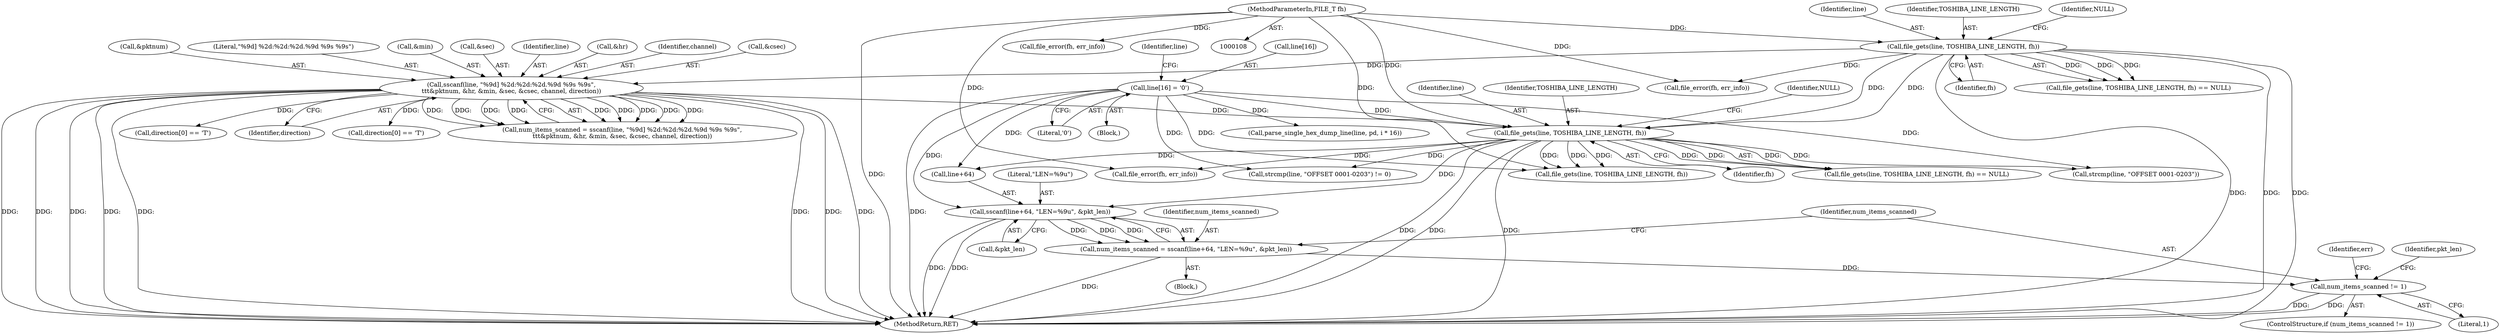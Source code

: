 digraph "0_wireshark_3270dfac43da861c714df76513456b46765ff47f@API" {
"1000234" [label="(Call,sscanf(line+64, \"LEN=%9u\", &pkt_len))"];
"1000222" [label="(Call,line[16] = '\0')"];
"1000198" [label="(Call,file_gets(line, TOSHIBA_LINE_LENGTH, fh))"];
"1000163" [label="(Call,sscanf(line, \"%9d] %2d:%2d:%2d.%9d %9s %9s\",\n\t\t\t&pktnum, &hr, &min, &sec, &csec, channel, direction))"];
"1000137" [label="(Call,file_gets(line, TOSHIBA_LINE_LENGTH, fh))"];
"1000109" [label="(MethodParameterIn,FILE_T fh)"];
"1000232" [label="(Call,num_items_scanned = sscanf(line+64, \"LEN=%9u\", &pkt_len))"];
"1000242" [label="(Call,num_items_scanned != 1)"];
"1000138" [label="(Identifier,line)"];
"1000241" [label="(ControlStructure,if (num_items_scanned != 1))"];
"1000195" [label="(Block,)"];
"1000223" [label="(Call,line[16])"];
"1000228" [label="(Call,strcmp(line, \"OFFSET 0001-0203\"))"];
"1000476" [label="(MethodReturn,RET)"];
"1000207" [label="(Call,file_error(fh, err_info))"];
"1000233" [label="(Identifier,num_items_scanned)"];
"1000430" [label="(Call,file_gets(line, TOSHIBA_LINE_LENGTH, fh))"];
"1000172" [label="(Call,&sec)"];
"1000439" [label="(Call,file_error(fh, err_info))"];
"1000114" [label="(Block,)"];
"1000239" [label="(Call,&pkt_len)"];
"1000232" [label="(Call,num_items_scanned = sscanf(line+64, \"LEN=%9u\", &pkt_len))"];
"1000201" [label="(Identifier,fh)"];
"1000234" [label="(Call,sscanf(line+64, \"LEN=%9u\", &pkt_len))"];
"1000177" [label="(Identifier,direction)"];
"1000146" [label="(Call,file_error(fh, err_info))"];
"1000164" [label="(Identifier,line)"];
"1000168" [label="(Call,&hr)"];
"1000140" [label="(Identifier,fh)"];
"1000248" [label="(Identifier,err)"];
"1000202" [label="(Identifier,NULL)"];
"1000235" [label="(Call,line+64)"];
"1000371" [label="(Call,direction[0] == 'T')"];
"1000242" [label="(Call,num_items_scanned != 1)"];
"1000198" [label="(Call,file_gets(line, TOSHIBA_LINE_LENGTH, fh))"];
"1000238" [label="(Literal,\"LEN=%9u\")"];
"1000176" [label="(Identifier,channel)"];
"1000137" [label="(Call,file_gets(line, TOSHIBA_LINE_LENGTH, fh))"];
"1000161" [label="(Call,num_items_scanned = sscanf(line, \"%9d] %2d:%2d:%2d.%9d %9s %9s\",\n\t\t\t&pktnum, &hr, &min, &sec, &csec, channel, direction))"];
"1000259" [label="(Identifier,pkt_len)"];
"1000199" [label="(Identifier,line)"];
"1000200" [label="(Identifier,TOSHIBA_LINE_LENGTH)"];
"1000174" [label="(Call,&csec)"];
"1000136" [label="(Call,file_gets(line, TOSHIBA_LINE_LENGTH, fh) == NULL)"];
"1000227" [label="(Call,strcmp(line, \"OFFSET 0001-0203\") != 0)"];
"1000197" [label="(Call,file_gets(line, TOSHIBA_LINE_LENGTH, fh) == NULL)"];
"1000139" [label="(Identifier,TOSHIBA_LINE_LENGTH)"];
"1000456" [label="(Call,parse_single_hex_dump_line(line, pd, i * 16))"];
"1000226" [label="(Literal,'\0')"];
"1000229" [label="(Identifier,line)"];
"1000163" [label="(Call,sscanf(line, \"%9d] %2d:%2d:%2d.%9d %9s %9s\",\n\t\t\t&pktnum, &hr, &min, &sec, &csec, channel, direction))"];
"1000109" [label="(MethodParameterIn,FILE_T fh)"];
"1000338" [label="(Call,direction[0] == 'T')"];
"1000244" [label="(Literal,1)"];
"1000166" [label="(Call,&pktnum)"];
"1000141" [label="(Identifier,NULL)"];
"1000243" [label="(Identifier,num_items_scanned)"];
"1000165" [label="(Literal,\"%9d] %2d:%2d:%2d.%9d %9s %9s\")"];
"1000170" [label="(Call,&min)"];
"1000222" [label="(Call,line[16] = '\0')"];
"1000234" -> "1000232"  [label="AST: "];
"1000234" -> "1000239"  [label="CFG: "];
"1000235" -> "1000234"  [label="AST: "];
"1000238" -> "1000234"  [label="AST: "];
"1000239" -> "1000234"  [label="AST: "];
"1000232" -> "1000234"  [label="CFG: "];
"1000234" -> "1000476"  [label="DDG: "];
"1000234" -> "1000476"  [label="DDG: "];
"1000234" -> "1000232"  [label="DDG: "];
"1000234" -> "1000232"  [label="DDG: "];
"1000234" -> "1000232"  [label="DDG: "];
"1000222" -> "1000234"  [label="DDG: "];
"1000198" -> "1000234"  [label="DDG: "];
"1000222" -> "1000195"  [label="AST: "];
"1000222" -> "1000226"  [label="CFG: "];
"1000223" -> "1000222"  [label="AST: "];
"1000226" -> "1000222"  [label="AST: "];
"1000229" -> "1000222"  [label="CFG: "];
"1000222" -> "1000476"  [label="DDG: "];
"1000222" -> "1000198"  [label="DDG: "];
"1000222" -> "1000227"  [label="DDG: "];
"1000222" -> "1000228"  [label="DDG: "];
"1000222" -> "1000235"  [label="DDG: "];
"1000222" -> "1000430"  [label="DDG: "];
"1000222" -> "1000456"  [label="DDG: "];
"1000198" -> "1000197"  [label="AST: "];
"1000198" -> "1000201"  [label="CFG: "];
"1000199" -> "1000198"  [label="AST: "];
"1000200" -> "1000198"  [label="AST: "];
"1000201" -> "1000198"  [label="AST: "];
"1000202" -> "1000198"  [label="CFG: "];
"1000198" -> "1000476"  [label="DDG: "];
"1000198" -> "1000476"  [label="DDG: "];
"1000198" -> "1000476"  [label="DDG: "];
"1000198" -> "1000197"  [label="DDG: "];
"1000198" -> "1000197"  [label="DDG: "];
"1000198" -> "1000197"  [label="DDG: "];
"1000163" -> "1000198"  [label="DDG: "];
"1000137" -> "1000198"  [label="DDG: "];
"1000137" -> "1000198"  [label="DDG: "];
"1000109" -> "1000198"  [label="DDG: "];
"1000198" -> "1000207"  [label="DDG: "];
"1000198" -> "1000227"  [label="DDG: "];
"1000198" -> "1000228"  [label="DDG: "];
"1000198" -> "1000235"  [label="DDG: "];
"1000198" -> "1000430"  [label="DDG: "];
"1000198" -> "1000430"  [label="DDG: "];
"1000198" -> "1000430"  [label="DDG: "];
"1000163" -> "1000161"  [label="AST: "];
"1000163" -> "1000177"  [label="CFG: "];
"1000164" -> "1000163"  [label="AST: "];
"1000165" -> "1000163"  [label="AST: "];
"1000166" -> "1000163"  [label="AST: "];
"1000168" -> "1000163"  [label="AST: "];
"1000170" -> "1000163"  [label="AST: "];
"1000172" -> "1000163"  [label="AST: "];
"1000174" -> "1000163"  [label="AST: "];
"1000176" -> "1000163"  [label="AST: "];
"1000177" -> "1000163"  [label="AST: "];
"1000161" -> "1000163"  [label="CFG: "];
"1000163" -> "1000476"  [label="DDG: "];
"1000163" -> "1000476"  [label="DDG: "];
"1000163" -> "1000476"  [label="DDG: "];
"1000163" -> "1000476"  [label="DDG: "];
"1000163" -> "1000476"  [label="DDG: "];
"1000163" -> "1000476"  [label="DDG: "];
"1000163" -> "1000476"  [label="DDG: "];
"1000163" -> "1000476"  [label="DDG: "];
"1000163" -> "1000161"  [label="DDG: "];
"1000163" -> "1000161"  [label="DDG: "];
"1000163" -> "1000161"  [label="DDG: "];
"1000163" -> "1000161"  [label="DDG: "];
"1000163" -> "1000161"  [label="DDG: "];
"1000163" -> "1000161"  [label="DDG: "];
"1000163" -> "1000161"  [label="DDG: "];
"1000163" -> "1000161"  [label="DDG: "];
"1000163" -> "1000161"  [label="DDG: "];
"1000137" -> "1000163"  [label="DDG: "];
"1000163" -> "1000338"  [label="DDG: "];
"1000163" -> "1000371"  [label="DDG: "];
"1000137" -> "1000136"  [label="AST: "];
"1000137" -> "1000140"  [label="CFG: "];
"1000138" -> "1000137"  [label="AST: "];
"1000139" -> "1000137"  [label="AST: "];
"1000140" -> "1000137"  [label="AST: "];
"1000141" -> "1000137"  [label="CFG: "];
"1000137" -> "1000476"  [label="DDG: "];
"1000137" -> "1000476"  [label="DDG: "];
"1000137" -> "1000476"  [label="DDG: "];
"1000137" -> "1000136"  [label="DDG: "];
"1000137" -> "1000136"  [label="DDG: "];
"1000137" -> "1000136"  [label="DDG: "];
"1000109" -> "1000137"  [label="DDG: "];
"1000137" -> "1000146"  [label="DDG: "];
"1000109" -> "1000108"  [label="AST: "];
"1000109" -> "1000476"  [label="DDG: "];
"1000109" -> "1000146"  [label="DDG: "];
"1000109" -> "1000207"  [label="DDG: "];
"1000109" -> "1000430"  [label="DDG: "];
"1000109" -> "1000439"  [label="DDG: "];
"1000232" -> "1000114"  [label="AST: "];
"1000233" -> "1000232"  [label="AST: "];
"1000243" -> "1000232"  [label="CFG: "];
"1000232" -> "1000476"  [label="DDG: "];
"1000232" -> "1000242"  [label="DDG: "];
"1000242" -> "1000241"  [label="AST: "];
"1000242" -> "1000244"  [label="CFG: "];
"1000243" -> "1000242"  [label="AST: "];
"1000244" -> "1000242"  [label="AST: "];
"1000248" -> "1000242"  [label="CFG: "];
"1000259" -> "1000242"  [label="CFG: "];
"1000242" -> "1000476"  [label="DDG: "];
"1000242" -> "1000476"  [label="DDG: "];
}
